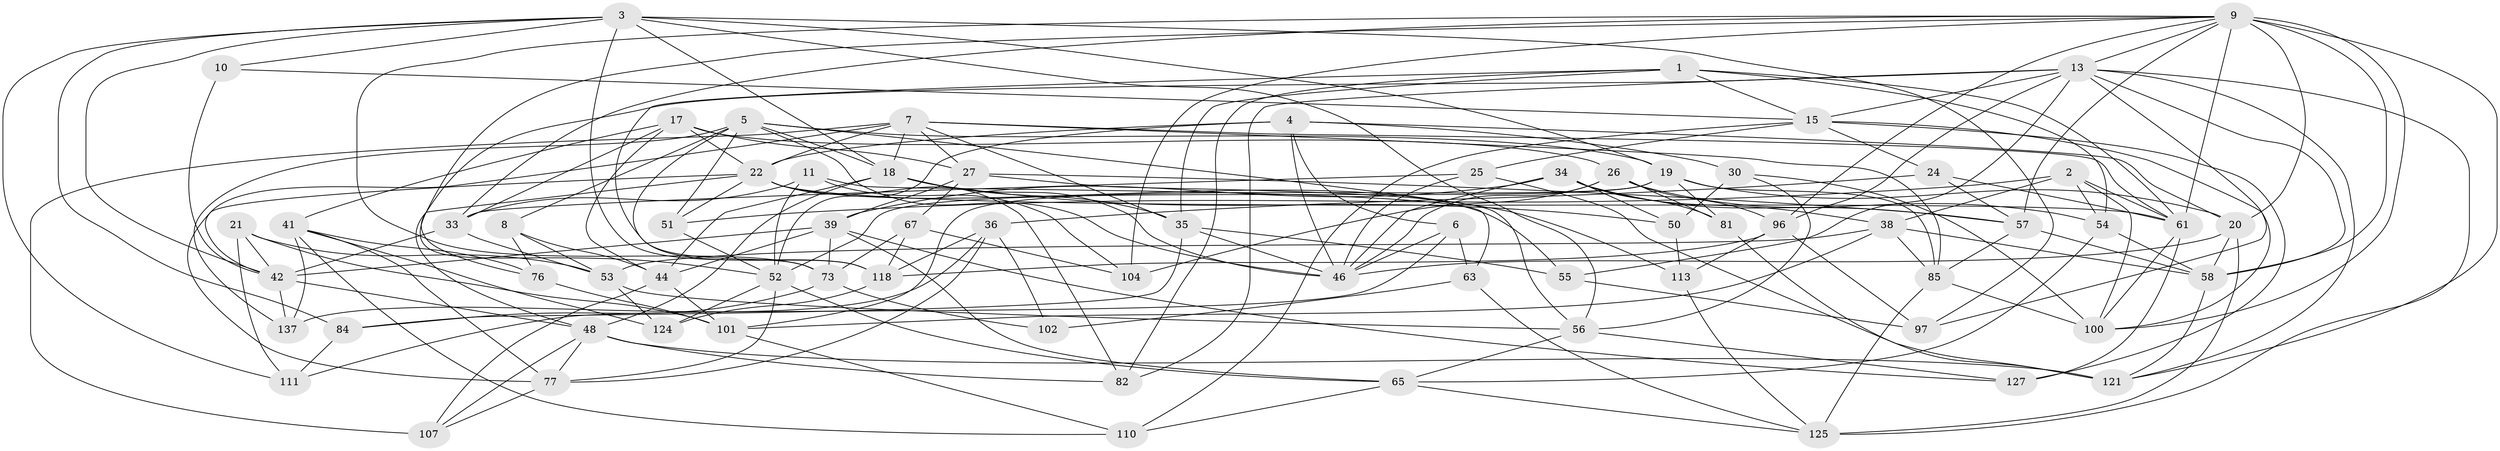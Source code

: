 // original degree distribution, {4: 1.0}
// Generated by graph-tools (version 1.1) at 2025/16/03/09/25 04:16:12]
// undirected, 71 vertices, 202 edges
graph export_dot {
graph [start="1"]
  node [color=gray90,style=filled];
  1 [super="+115"];
  2 [super="+75"];
  3 [super="+91+93+71"];
  4 [super="+89"];
  5 [super="+95"];
  6;
  7 [super="+14+116"];
  8;
  9 [super="+49+12+28"];
  10;
  11 [super="+79"];
  13 [super="+32+31"];
  15 [super="+143+16"];
  17 [super="+132"];
  18 [super="+29+60+134"];
  19 [super="+90"];
  20 [super="+62"];
  21;
  22 [super="+37+140+23"];
  24;
  25;
  26 [super="+119"];
  27 [super="+64"];
  30;
  33 [super="+40"];
  34 [super="+83"];
  35 [super="+105"];
  36 [super="+43"];
  38 [super="+122"];
  39 [super="+87+128"];
  41 [super="+117"];
  42 [super="+59+106"];
  44 [super="+69"];
  46 [super="+78+47"];
  48 [super="+80+108"];
  50;
  51;
  52 [super="+74"];
  53 [super="+88"];
  54 [super="+109"];
  55;
  56 [super="+135"];
  57 [super="+66"];
  58 [super="+92+120"];
  61 [super="+142+129+114"];
  63;
  65 [super="+72"];
  67;
  73 [super="+130"];
  76;
  77 [super="+123"];
  81;
  82;
  84;
  85 [super="+126"];
  96 [super="+99"];
  97;
  100 [super="+131"];
  101 [super="+103"];
  102;
  104;
  107;
  110;
  111;
  113;
  118 [super="+133"];
  121 [super="+139"];
  124;
  125 [super="+141"];
  127;
  137;
  1 -- 82;
  1 -- 118;
  1 -- 54;
  1 -- 35;
  1 -- 61;
  1 -- 15;
  2 -- 54 [weight=2];
  2 -- 51;
  2 -- 61;
  2 -- 38;
  2 -- 100;
  3 -- 19 [weight=2];
  3 -- 118;
  3 -- 10;
  3 -- 97;
  3 -- 42;
  3 -- 56;
  3 -- 84;
  3 -- 111;
  3 -- 18;
  4 -- 30;
  4 -- 20;
  4 -- 52;
  4 -- 46;
  4 -- 6;
  4 -- 22;
  5 -- 8;
  5 -- 137;
  5 -- 19;
  5 -- 113;
  5 -- 18;
  5 -- 51;
  5 -- 73;
  5 -- 46;
  6 -- 46;
  6 -- 63;
  6 -- 111;
  7 -- 107;
  7 -- 18;
  7 -- 42;
  7 -- 35;
  7 -- 22;
  7 -- 27;
  7 -- 85;
  7 -- 61;
  8 -- 44;
  8 -- 76;
  8 -- 53;
  9 -- 73;
  9 -- 20;
  9 -- 58 [weight=2];
  9 -- 104;
  9 -- 13;
  9 -- 96;
  9 -- 33;
  9 -- 100;
  9 -- 52;
  9 -- 57;
  9 -- 121;
  9 -- 61 [weight=2];
  10 -- 42 [weight=2];
  10 -- 15;
  11 -- 33 [weight=3];
  11 -- 104;
  11 -- 52;
  11 -- 63;
  13 -- 82;
  13 -- 55;
  13 -- 58;
  13 -- 97;
  13 -- 76;
  13 -- 15;
  13 -- 125;
  13 -- 96;
  13 -- 121;
  15 -- 100;
  15 -- 25;
  15 -- 24;
  15 -- 110;
  15 -- 127;
  17 -- 22;
  17 -- 44;
  17 -- 27;
  17 -- 26;
  17 -- 33;
  17 -- 41;
  18 -- 35;
  18 -- 46 [weight=2];
  18 -- 50;
  18 -- 44;
  18 -- 48 [weight=2];
  19 -- 52;
  19 -- 81;
  19 -- 20;
  19 -- 85;
  19 -- 101;
  20 -- 125;
  20 -- 58;
  20 -- 46;
  21 -- 53;
  21 -- 111;
  21 -- 42;
  21 -- 101;
  22 -- 51;
  22 -- 82;
  22 -- 55;
  22 -- 77;
  22 -- 61 [weight=2];
  22 -- 48;
  24 -- 61;
  24 -- 57;
  24 -- 36;
  25 -- 121;
  25 -- 46;
  25 -- 33;
  26 -- 81;
  26 -- 104;
  26 -- 96;
  26 -- 46;
  26 -- 54;
  27 -- 56;
  27 -- 57;
  27 -- 67;
  27 -- 39;
  30 -- 100;
  30 -- 56;
  30 -- 50;
  33 -- 53;
  33 -- 42;
  34 -- 81;
  34 -- 50;
  34 -- 57;
  34 -- 38;
  34 -- 46;
  34 -- 39;
  35 -- 84;
  35 -- 46;
  35 -- 55;
  36 -- 102 [weight=2];
  36 -- 137;
  36 -- 118;
  36 -- 77;
  38 -- 101;
  38 -- 85;
  38 -- 53;
  38 -- 58;
  39 -- 65;
  39 -- 42 [weight=2];
  39 -- 127;
  39 -- 73;
  39 -- 44;
  41 -- 124;
  41 -- 137;
  41 -- 110;
  41 -- 76;
  41 -- 77;
  42 -- 48;
  42 -- 137;
  44 -- 107;
  44 -- 101;
  48 -- 121;
  48 -- 77;
  48 -- 82;
  48 -- 107;
  50 -- 113;
  51 -- 52;
  52 -- 124;
  52 -- 77;
  52 -- 65;
  53 -- 56;
  53 -- 124;
  54 -- 65;
  54 -- 58;
  55 -- 97;
  56 -- 65;
  56 -- 127;
  57 -- 58;
  57 -- 85;
  58 -- 121;
  61 -- 100;
  61 -- 127;
  63 -- 102;
  63 -- 125;
  65 -- 125;
  65 -- 110;
  67 -- 73;
  67 -- 104;
  67 -- 118;
  73 -- 84;
  73 -- 102;
  76 -- 101;
  77 -- 107;
  81 -- 121;
  84 -- 111;
  85 -- 125;
  85 -- 100;
  96 -- 113;
  96 -- 97;
  96 -- 118;
  101 -- 110;
  113 -- 125;
  118 -- 124;
}
